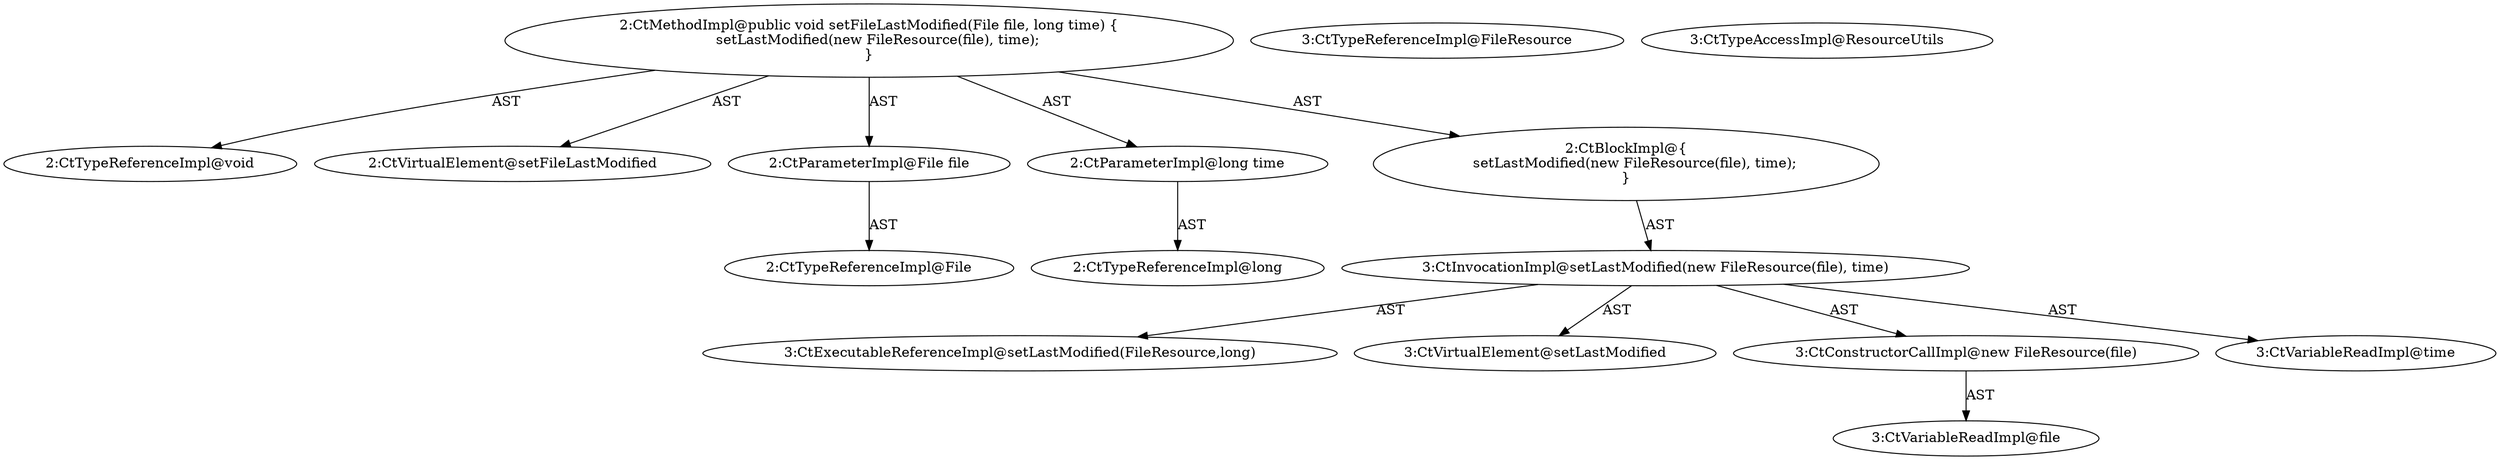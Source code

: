 digraph "setFileLastModified#?,File,long" {
0 [label="2:CtTypeReferenceImpl@void" shape=ellipse]
1 [label="2:CtVirtualElement@setFileLastModified" shape=ellipse]
2 [label="2:CtParameterImpl@File file" shape=ellipse]
3 [label="2:CtTypeReferenceImpl@File" shape=ellipse]
4 [label="2:CtParameterImpl@long time" shape=ellipse]
5 [label="2:CtTypeReferenceImpl@long" shape=ellipse]
6 [label="3:CtExecutableReferenceImpl@setLastModified(FileResource,long)" shape=ellipse]
7 [label="3:CtVirtualElement@setLastModified" shape=ellipse]
8 [label="3:CtTypeReferenceImpl@FileResource" shape=ellipse]
9 [label="3:CtVariableReadImpl@file" shape=ellipse]
10 [label="3:CtConstructorCallImpl@new FileResource(file)" shape=ellipse]
11 [label="3:CtVariableReadImpl@time" shape=ellipse]
12 [label="3:CtInvocationImpl@setLastModified(new FileResource(file), time)" shape=ellipse]
13 [label="2:CtBlockImpl@\{
    setLastModified(new FileResource(file), time);
\}" shape=ellipse]
14 [label="2:CtMethodImpl@public void setFileLastModified(File file, long time) \{
    setLastModified(new FileResource(file), time);
\}" shape=ellipse]
15 [label="3:CtTypeAccessImpl@ResourceUtils" shape=ellipse]
2 -> 3 [label="AST"];
4 -> 5 [label="AST"];
10 -> 9 [label="AST"];
12 -> 7 [label="AST"];
12 -> 6 [label="AST"];
12 -> 10 [label="AST"];
12 -> 11 [label="AST"];
13 -> 12 [label="AST"];
14 -> 1 [label="AST"];
14 -> 0 [label="AST"];
14 -> 2 [label="AST"];
14 -> 4 [label="AST"];
14 -> 13 [label="AST"];
}